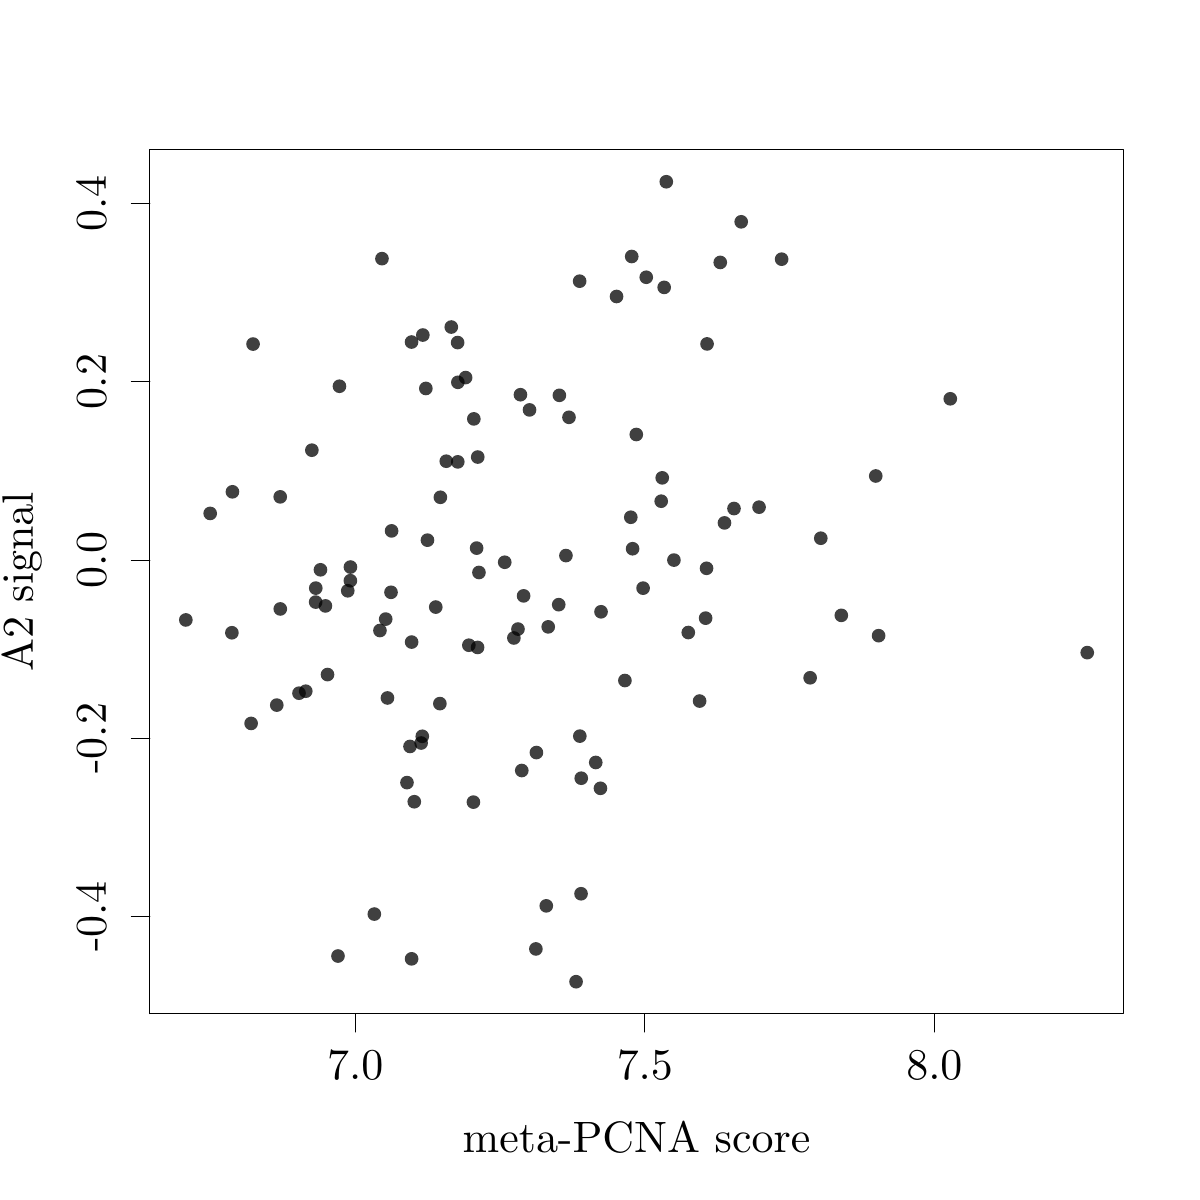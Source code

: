 % Created by tikzDevice version 0.8.1 on 2015-03-21 13:07:38
% !TEX encoding = UTF-8 Unicode
\documentclass[11pt]{memoir}
\nonstopmode

\usepackage{tikz}

\usepackage[active,tightpage,psfixbb]{preview}

\PreviewEnvironment{pgfpicture}

\setlength\PreviewBorder{0pt}

\usepackage{amsmath}
\newcommand{\SweaveOpts}[1]{}  % do not interfere with LaTeX
\newcommand{\SweaveInput}[1]{} % because they are not real TeX commands
\newcommand{\Sexpr}[1]{}       % will only be parsed by R


\usepackage{geometry}
\usepackage{amsmath}
\usepackage{lscape}
\geometry{verbose,tmargin=2.5cm,bmargin=2.5cm,lmargin=2.5cm,rmargin=2.5cm}


\begin{document}

\begin{tikzpicture}[x=1pt,y=1pt]
\definecolor{fillColor}{RGB}{255,255,255}
\path[use as bounding box,fill=fillColor,fill opacity=0.00] (0,0) rectangle (433.62,433.62);
\begin{scope}
\path[clip] ( 54.12, 67.32) rectangle (405.90,379.50);
\definecolor{fillColor}{RGB}{0,0,0}

\path[fill=fillColor,fill opacity=0.75] (392.87,197.79) circle (  2.47);

\path[fill=fillColor,fill opacity=0.75] (255.31,228.26) circle (  2.47);

\path[fill=fillColor,fill opacity=0.75] (135.26,103.32) circle (  2.47);

\path[fill=fillColor,fill opacity=0.75] (169.42,200.47) circle (  2.47);

\path[fill=fillColor,fill opacity=0.75] (100.01,178.83) circle (  2.47);

\path[fill=fillColor,fill opacity=0.75] (233.52,333.43) circle (  2.47);

\path[fill=fillColor,fill opacity=0.75] (171.22,282.25) circle (  2.47);

\path[fill=fillColor,fill opacity=0.75] (148.16,163.89) circle (  2.47);

\path[fill=fillColor,fill opacity=0.75] (261.79,244.67) circle (  2.47);

\path[fill=fillColor,fill opacity=0.75] (232.38,221.09) circle (  2.47);

\path[fill=fillColor,fill opacity=0.75] (238.92,252.51) circle (  2.47);

\path[fill=fillColor,fill opacity=0.75] (202.13,290.76) circle (  2.47);

\path[fill=fillColor,fill opacity=0.75] (159.13,253.92) circle (  2.47);

\path[fill=fillColor,fill opacity=0.75] (204.50,232.86) circle (  2.47);

\path[fill=fillColor,fill opacity=0.75] (265.23,249.86) circle (  2.47);

\path[fill=fillColor,fill opacity=0.75] (228.27,340.93) circle (  2.47);

\path[fill=fillColor,fill opacity=0.75] (189.20,218.30) circle (  2.47);

\path[fill=fillColor,fill opacity=0.75] (182.38,230.45) circle (  2.47);

\path[fill=fillColor,fill opacity=0.75] (243.52,231.23) circle (  2.47);

\path[fill=fillColor,fill opacity=0.75] (205.60,282.82) circle (  2.47);

\path[fill=fillColor,fill opacity=0.75] (148.71,310.02) circle (  2.47);

\path[fill=fillColor,fill opacity=0.75] (191.34,285.50) circle (  2.47);

\path[fill=fillColor,fill opacity=0.75] (201.89,215.12) circle (  2.47);

\path[fill=fillColor,fill opacity=0.75] (248.71,205.05) circle (  2.47);

\path[fill=fillColor,fill opacity=0.75] (304.01,211.26) circle (  2.47);

\path[fill=fillColor,fill opacity=0.75] (172.23,235.56) circle (  2.47);

\path[fill=fillColor,fill opacity=0.75] (296.59,239.13) circle (  2.47);

\path[fill=fillColor,fill opacity=0.75] (317.48,203.92) circle (  2.47);

\path[fill=fillColor,fill opacity=0.75] (267.83,353.46) circle (  2.47);

\path[fill=fillColor,fill opacity=0.75] (187.17,206.30) circle (  2.47);

\path[fill=fillColor,fill opacity=0.75] (152.79,312.55) circle (  2.47);

\path[fill=fillColor,fill opacity=0.75] (254.97,210.25) circle (  2.47);

\path[fill=fillColor,fill opacity=0.75] (227.94,246.71) circle (  2.47);

\path[fill=fillColor,fill opacity=0.75] (255.49,309.34) circle (  2.47);

\path[fill=fillColor,fill opacity=0.75] (148.73, 87.14) circle (  2.47);

\path[fill=fillColor,fill opacity=0.75] (141.50,241.78) circle (  2.47);

\path[fill=fillColor,fill opacity=0.75] (148.74,201.60) circle (  2.47);

\path[fill=fillColor,fill opacity=0.75] (154.46,238.43) circle (  2.47);

\path[fill=fillColor,fill opacity=0.75] (209.45,332.01) circle (  2.47);

\path[fill=fillColor,fill opacity=0.75] (110.49,183.85) circle (  2.47);

\path[fill=fillColor,fill opacity=0.75] (240.00,329.77) circle (  2.47);

\path[fill=fillColor,fill opacity=0.75] ( 75.95,248.09) circle (  2.47);

\path[fill=fillColor,fill opacity=0.75] (282.44,339.96) circle (  2.47);

\path[fill=fillColor,fill opacity=0.75] (198.10,207.10) circle (  2.47);

\path[fill=fillColor,fill opacity=0.75] (153.88,293.25) circle (  2.47);

\path[fill=fillColor,fill opacity=0.75] (222.79,326.48) circle (  2.47);

\path[fill=fillColor,fill opacity=0.75] (193.64, 90.72) circle (  2.47);

\path[fill=fillColor,fill opacity=0.75] (163.07,315.44) circle (  2.47);

\path[fill=fillColor,fill opacity=0.75] (292.74,188.70) circle (  2.47);

\path[fill=fillColor,fill opacity=0.75] (147.06,150.82) circle (  2.47);

\path[fill=fillColor,fill opacity=0.75] (165.45,295.46) circle (  2.47);

\path[fill=fillColor,fill opacity=0.75] (209.96,110.66) circle (  2.47);

\path[fill=fillColor,fill opacity=0.75] (165.36,309.83) circle (  2.47);

\path[fill=fillColor,fill opacity=0.75] (152.18,165.13) circle (  2.47);

\path[fill=fillColor,fill opacity=0.75] (260.26,338.79) circle (  2.47);

\path[fill=fillColor,fill opacity=0.75] (168.25,297.18) circle (  2.47);

\path[fill=fillColor,fill opacity=0.75] (138.02,340.15) circle (  2.47);

\path[fill=fillColor,fill opacity=0.75] (225.81,187.71) circle (  2.47);

\path[fill=fillColor,fill opacity=0.75] (274.28,250.35) circle (  2.47);

\path[fill=fillColor,fill opacity=0.75] (239.30,260.95) circle (  2.47);

\path[fill=fillColor,fill opacity=0.75] (165.41,266.72) circle (  2.47);

\path[fill=fillColor,fill opacity=0.75] (228.59,235.33) circle (  2.47);

\path[fill=fillColor,fill opacity=0.75] (114.06,216.05) circle (  2.47);

\path[fill=fillColor,fill opacity=0.75] (188.06,290.99) circle (  2.47);

\path[fill=fillColor,fill opacity=0.75] (139.37,209.91) circle (  2.47);

\path[fill=fillColor,fill opacity=0.75] (101.28,213.58) circle (  2.47);

\path[fill=fillColor,fill opacity=0.75] (122.13, 88.16) circle (  2.47);

\path[fill=fillColor,fill opacity=0.75] (193.83,161.68) circle (  2.47);

\path[fill=fillColor,fill opacity=0.75] (210.03,152.41) circle (  2.47);

\path[fill=fillColor,fill opacity=0.75] ( 83.79,204.97) circle (  2.47);

\path[fill=fillColor,fill opacity=0.75] (141.29,219.59) circle (  2.47);

\path[fill=fillColor,fill opacity=0.75] ( 91.44,309.29) circle (  2.47);

\path[fill=fillColor,fill opacity=0.75] (114.10,221.10) circle (  2.47);

\path[fill=fillColor,fill opacity=0.75] (215.27,158.10) circle (  2.47);

\path[fill=fillColor,fill opacity=0.75] (152.59,167.56) circle (  2.47);

\path[fill=fillColor,fill opacity=0.75] (126.61,223.78) circle (  2.47);

\path[fill=fillColor,fill opacity=0.75] (118.35,189.86) circle (  2.47);

\path[fill=fillColor,fill opacity=0.75] (216.97,148.76) circle (  2.47);

\path[fill=fillColor,fill opacity=0.75] ( 90.74,172.21) circle (  2.47);

\path[fill=fillColor,fill opacity=0.75] (137.29,205.78) circle (  2.47);

\path[fill=fillColor,fill opacity=0.75] (229.92,276.61) circle (  2.47);

\path[fill=fillColor,fill opacity=0.75] (117.59,214.67) circle (  2.47);

\path[fill=fillColor,fill opacity=0.75] (240.76,367.94) circle (  2.47);

\path[fill=fillColor,fill opacity=0.75] (209.52,167.62) circle (  2.47);

\path[fill=fillColor,fill opacity=0.75] (158.95,179.37) circle (  2.47);

\path[fill=fillColor,fill opacity=0.75] (197.40,106.29) circle (  2.47);

\path[fill=fillColor,fill opacity=0.75] (126.63,228.71) circle (  2.47);

\path[fill=fillColor,fill opacity=0.75] (101.26,254.08) circle (  2.47);

\path[fill=fillColor,fill opacity=0.75] (185.69,203.09) circle (  2.47);

\path[fill=fillColor,fill opacity=0.75] (108.05,183.13) circle (  2.47);

\path[fill=fillColor,fill opacity=0.75] (343.38,289.51) circle (  2.47);

\path[fill=fillColor,fill opacity=0.75] (122.66,294.05) circle (  2.47);

\path[fill=fillColor,fill opacity=0.75] (171.07,143.77) circle (  2.47);

\path[fill=fillColor,fill opacity=0.75] (173.07,226.75) circle (  2.47);

\path[fill=fillColor,fill opacity=0.75] (217.18,212.55) circle (  2.47);

\path[fill=fillColor,fill opacity=0.75] (157.46,214.25) circle (  2.47);

\path[fill=fillColor,fill opacity=0.75] (112.69,270.94) circle (  2.47);

\path[fill=fillColor,fill opacity=0.75] ( 67.15,209.60) circle (  2.47);

\path[fill=fillColor,fill opacity=0.75] (252.80,180.29) circle (  2.47);

\path[fill=fillColor,fill opacity=0.75] (188.54,155.19) circle (  2.47);

\path[fill=fillColor,fill opacity=0.75] (149.70,143.91) circle (  2.47);

\path[fill=fillColor,fill opacity=0.75] (208.16, 78.88) circle (  2.47);

\path[fill=fillColor,fill opacity=0.75] (172.63,268.46) circle (  2.47);

\path[fill=fillColor,fill opacity=0.75] ( 83.99,255.90) circle (  2.47);

\path[fill=fillColor,fill opacity=0.75] (125.66,220.14) circle (  2.47);

\path[fill=fillColor,fill opacity=0.75] (115.80,227.72) circle (  2.47);

\path[fill=fillColor,fill opacity=0.75] (161.26,266.96) circle (  2.47);

\path[fill=fillColor,fill opacity=0.75] (172.57,199.67) circle (  2.47);

\path[fill=fillColor,fill opacity=0.75] (140.01,181.41) circle (  2.47);

\path[fill=fillColor,fill opacity=0.75] (316.45,261.62) circle (  2.47);
\end{scope}
\begin{scope}
\path[clip] (  0.00,  0.00) rectangle (433.62,433.62);
\definecolor{drawColor}{RGB}{0,0,0}

\path[draw=drawColor,line width= 0.4pt,line join=round,line cap=round] (128.38, 67.32) -- (337.64, 67.32);

\path[draw=drawColor,line width= 0.4pt,line join=round,line cap=round] (128.38, 67.32) -- (128.38, 60.72);

\path[draw=drawColor,line width= 0.4pt,line join=round,line cap=round] (233.01, 67.32) -- (233.01, 60.72);

\path[draw=drawColor,line width= 0.4pt,line join=round,line cap=round] (337.64, 67.32) -- (337.64, 60.72);

\node[text=drawColor,anchor=base,inner sep=0pt, outer sep=0pt, scale=  1.45] at (128.38, 43.56) {7.0};

\node[text=drawColor,anchor=base,inner sep=0pt, outer sep=0pt, scale=  1.45] at (233.01, 43.56) {7.5};

\node[text=drawColor,anchor=base,inner sep=0pt, outer sep=0pt, scale=  1.45] at (337.64, 43.56) {8.0};

\path[draw=drawColor,line width= 0.4pt,line join=round,line cap=round] ( 54.12,102.44) -- ( 54.12,360.02);

\path[draw=drawColor,line width= 0.4pt,line join=round,line cap=round] ( 54.12,102.44) -- ( 47.52,102.44);

\path[draw=drawColor,line width= 0.4pt,line join=round,line cap=round] ( 54.12,166.83) -- ( 47.52,166.83);

\path[draw=drawColor,line width= 0.4pt,line join=round,line cap=round] ( 54.12,231.23) -- ( 47.52,231.23);

\path[draw=drawColor,line width= 0.4pt,line join=round,line cap=round] ( 54.12,295.62) -- ( 47.52,295.62);

\path[draw=drawColor,line width= 0.4pt,line join=round,line cap=round] ( 54.12,360.02) -- ( 47.52,360.02);

\node[text=drawColor,rotate= 90.00,anchor=base,inner sep=0pt, outer sep=0pt, scale=  1.45] at ( 38.28,102.44) {-0.4};

\node[text=drawColor,rotate= 90.00,anchor=base,inner sep=0pt, outer sep=0pt, scale=  1.45] at ( 38.28,166.83) {-0.2};

\node[text=drawColor,rotate= 90.00,anchor=base,inner sep=0pt, outer sep=0pt, scale=  1.45] at ( 38.28,231.23) {0.0};

\node[text=drawColor,rotate= 90.00,anchor=base,inner sep=0pt, outer sep=0pt, scale=  1.45] at ( 38.28,295.62) {0.2};

\node[text=drawColor,rotate= 90.00,anchor=base,inner sep=0pt, outer sep=0pt, scale=  1.45] at ( 38.28,360.02) {0.4};

\path[draw=drawColor,line width= 0.4pt,line join=round,line cap=round] ( 54.12, 67.32) --
	(405.90, 67.32) --
	(405.90,379.50) --
	( 54.12,379.50) --
	( 54.12, 67.32);
\end{scope}
\begin{scope}
\path[clip] (  0.00,  0.00) rectangle (433.62,433.62);
\definecolor{drawColor}{RGB}{0,0,0}

\node[text=drawColor,anchor=base,inner sep=0pt, outer sep=0pt, scale=  1.45] at (230.01, 17.16) {meta-PCNA score};

\node[text=drawColor,rotate= 90.00,anchor=base,inner sep=0pt, outer sep=0pt, scale=  1.45] at ( 11.88,223.41) {A2 signal};
\end{scope}
\end{tikzpicture}

\end{document}
